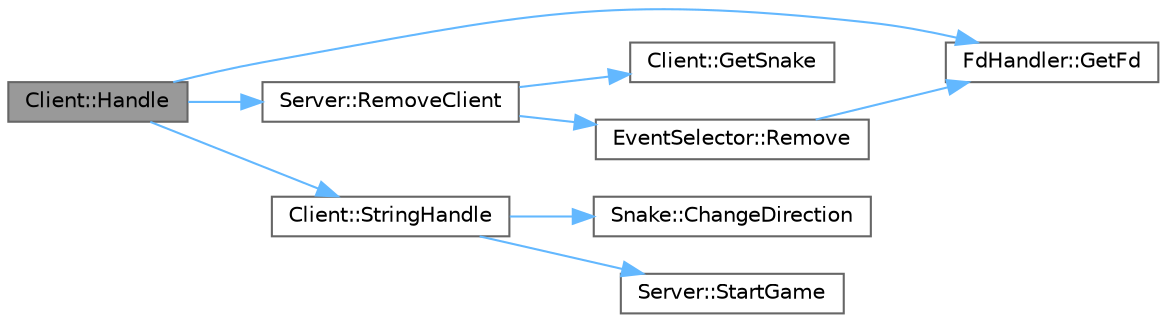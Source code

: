 digraph "Client::Handle"
{
 // LATEX_PDF_SIZE
  bgcolor="transparent";
  edge [fontname=Helvetica,fontsize=10,labelfontname=Helvetica,labelfontsize=10];
  node [fontname=Helvetica,fontsize=10,shape=box,height=0.2,width=0.4];
  rankdir="LR";
  Node1 [id="Node000001",label="Client::Handle",height=0.2,width=0.4,color="gray40", fillcolor="grey60", style="filled", fontcolor="black",tooltip="Абстрактный метод для обработки событий."];
  Node1 -> Node2 [id="edge1_Node000001_Node000002",color="steelblue1",style="solid",tooltip=" "];
  Node2 [id="Node000002",label="FdHandler::GetFd",height=0.2,width=0.4,color="grey40", fillcolor="white", style="filled",URL="$class_fd_handler.html#a99ab037a5e79aa296fc4c4752f4a368a",tooltip="Получает дескриптор файла."];
  Node1 -> Node3 [id="edge2_Node000001_Node000003",color="steelblue1",style="solid",tooltip=" "];
  Node3 [id="Node000003",label="Server::RemoveClient",height=0.2,width=0.4,color="grey40", fillcolor="white", style="filled",URL="$class_server.html#ab3e95f363c640b977ea7b7933063f0f1",tooltip="Удаляет клиента из списка."];
  Node3 -> Node4 [id="edge3_Node000003_Node000004",color="steelblue1",style="solid",tooltip=" "];
  Node4 [id="Node000004",label="Client::GetSnake",height=0.2,width=0.4,color="grey40", fillcolor="white", style="filled",URL="$class_client.html#ab63dac270def68310b81515da93616a2",tooltip="Получает змей клиента."];
  Node3 -> Node5 [id="edge4_Node000003_Node000005",color="steelblue1",style="solid",tooltip=" "];
  Node5 [id="Node000005",label="EventSelector::Remove",height=0.2,width=0.4,color="grey40", fillcolor="white", style="filled",URL="$class_event_selector.html#af19b17fc68f47b35d52d3e9585e1308a",tooltip="Удаляет дескриптор файла из массива."];
  Node5 -> Node2 [id="edge5_Node000005_Node000002",color="steelblue1",style="solid",tooltip=" "];
  Node1 -> Node6 [id="edge6_Node000001_Node000006",color="steelblue1",style="solid",tooltip=" "];
  Node6 [id="Node000006",label="Client::StringHandle",height=0.2,width=0.4,color="grey40", fillcolor="white", style="filled",URL="$class_client.html#a9bebff23860caf03faf7589923e13cd1",tooltip="Обрабатывает строку, полученную от клиента."];
  Node6 -> Node7 [id="edge7_Node000006_Node000007",color="steelblue1",style="solid",tooltip=" "];
  Node7 [id="Node000007",label="Snake::ChangeDirection",height=0.2,width=0.4,color="grey40", fillcolor="white", style="filled",URL="$class_snake.html#ab4171e8ccbfab748eef9e3b4d7d8ea17",tooltip="Изменяет направление движения змеи."];
  Node6 -> Node8 [id="edge8_Node000006_Node000008",color="steelblue1",style="solid",tooltip=" "];
  Node8 [id="Node000008",label="Server::StartGame",height=0.2,width=0.4,color="grey40", fillcolor="white", style="filled",URL="$class_server.html#afe6c13a6d4c5b5d2a2fb9f4a750a16ba",tooltip="Начинает игру."];
}

